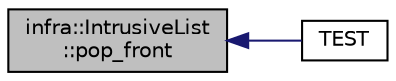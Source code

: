digraph "infra::IntrusiveList::pop_front"
{
 // INTERACTIVE_SVG=YES
  edge [fontname="Helvetica",fontsize="10",labelfontname="Helvetica",labelfontsize="10"];
  node [fontname="Helvetica",fontsize="10",shape=record];
  rankdir="LR";
  Node81 [label="infra::IntrusiveList\l::pop_front",height=0.2,width=0.4,color="black", fillcolor="grey75", style="filled", fontcolor="black"];
  Node81 -> Node82 [dir="back",color="midnightblue",fontsize="10",style="solid",fontname="Helvetica"];
  Node82 [label="TEST",height=0.2,width=0.4,color="black", fillcolor="white", style="filled",URL="$de/d0a/_test_intrusive_list_8cpp.html#aabf40cefc78571e30fdb5fe37b31bd94"];
}
